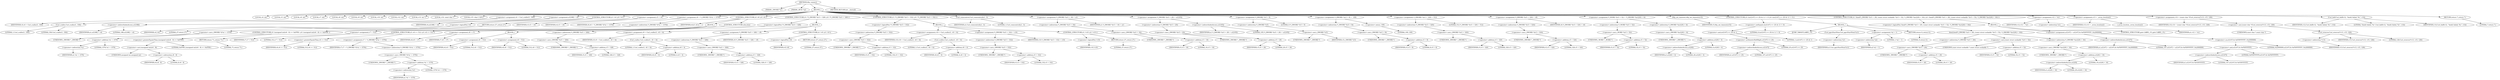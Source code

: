 digraph tftp_connect {  
"1000112" [label = "(METHOD,tftp_connect)" ]
"1000113" [label = "(PARAM,_DWORD *a1)" ]
"1000114" [label = "(PARAM,_BYTE *a2)" ]
"1000115" [label = "(BLOCK,,)" ]
"1000116" [label = "(LOCAL,v4: int)" ]
"1000117" [label = "(LOCAL,v5: int)" ]
"1000118" [label = "(LOCAL,v6: int)" ]
"1000119" [label = "(LOCAL,v7: int)" ]
"1000120" [label = "(LOCAL,v8: int)" ]
"1000121" [label = "(LOCAL,v9: int)" ]
"1000122" [label = "(LOCAL,v10: int)" ]
"1000123" [label = "(LOCAL,v12: int)" ]
"1000124" [label = "(LOCAL,v13: int *)" ]
"1000125" [label = "(LOCAL,v14: const char *)" ]
"1000126" [label = "(LOCAL,v15: char [ 128 ])" ]
"1000127" [label = "(<operator>.assignment,v4 = Curl_ccalloc(1, 336))" ]
"1000128" [label = "(IDENTIFIER,v4,v4 = Curl_ccalloc(1, 336))" ]
"1000129" [label = "(Curl_ccalloc,Curl_ccalloc(1, 336))" ]
"1000130" [label = "(LITERAL,1,Curl_ccalloc(1, 336))" ]
"1000131" [label = "(LITERAL,336,Curl_ccalloc(1, 336))" ]
"1000132" [label = "(<operator>.assignment,a1[188] = v4)" ]
"1000133" [label = "(<operator>.indirectIndexAccess,a1[188])" ]
"1000134" [label = "(IDENTIFIER,a1,a1[188] = v4)" ]
"1000135" [label = "(LITERAL,188,a1[188] = v4)" ]
"1000136" [label = "(IDENTIFIER,v4,a1[188] = v4)" ]
"1000137" [label = "(CONTROL_STRUCTURE,if ( !v4 ),if ( !v4 ))" ]
"1000138" [label = "(<operator>.logicalNot,!v4)" ]
"1000139" [label = "(IDENTIFIER,v4,!v4)" ]
"1000140" [label = "(RETURN,return 27;,return 27;)" ]
"1000141" [label = "(LITERAL,27,return 27;)" ]
"1000142" [label = "(<operator>.assignment,v5 = v4)" ]
"1000143" [label = "(IDENTIFIER,v5,v5 = v4)" ]
"1000144" [label = "(IDENTIFIER,v4,v5 = v4)" ]
"1000145" [label = "(<operator>.assignment,v6 = *(_DWORD *)(*a1 + 1576))" ]
"1000146" [label = "(IDENTIFIER,v6,v6 = *(_DWORD *)(*a1 + 1576))" ]
"1000147" [label = "(<operator>.indirection,*(_DWORD *)(*a1 + 1576))" ]
"1000148" [label = "(<operator>.cast,(_DWORD *)(*a1 + 1576))" ]
"1000149" [label = "(UNKNOWN,_DWORD *,_DWORD *)" ]
"1000150" [label = "(<operator>.addition,*a1 + 1576)" ]
"1000151" [label = "(<operator>.indirection,*a1)" ]
"1000152" [label = "(IDENTIFIER,a1,*a1 + 1576)" ]
"1000153" [label = "(LITERAL,1576,*a1 + 1576)" ]
"1000154" [label = "(CONTROL_STRUCTURE,if ( v6 ),if ( v6 ))" ]
"1000155" [label = "(IDENTIFIER,v6,if ( v6 ))" ]
"1000156" [label = "(BLOCK,,)" ]
"1000157" [label = "(CONTROL_STRUCTURE,if ( (unsigned int)(v6 - 8) >= 0xFFB1 ),if ( (unsigned int)(v6 - 8) >= 0xFFB1 ))" ]
"1000158" [label = "(<operator>.greaterEqualsThan,(unsigned int)(v6 - 8) >= 0xFFB1)" ]
"1000159" [label = "(<operator>.cast,(unsigned int)(v6 - 8))" ]
"1000160" [label = "(UNKNOWN,unsigned int,unsigned int)" ]
"1000161" [label = "(<operator>.subtraction,v6 - 8)" ]
"1000162" [label = "(IDENTIFIER,v6,v6 - 8)" ]
"1000163" [label = "(LITERAL,8,v6 - 8)" ]
"1000164" [label = "(LITERAL,0xFFB1,(unsigned int)(v6 - 8) >= 0xFFB1)" ]
"1000165" [label = "(RETURN,return 71;,return 71;)" ]
"1000166" [label = "(LITERAL,71,return 71;)" ]
"1000167" [label = "(<operator>.assignment,v7 = 512)" ]
"1000168" [label = "(IDENTIFIER,v7,v7 = 512)" ]
"1000169" [label = "(LITERAL,512,v7 = 512)" ]
"1000170" [label = "(CONTROL_STRUCTURE,if ( v6 >= 512 ),if ( v6 >= 512 ))" ]
"1000171" [label = "(<operator>.greaterEqualsThan,v6 >= 512)" ]
"1000172" [label = "(IDENTIFIER,v6,v6 >= 512)" ]
"1000173" [label = "(LITERAL,512,v6 >= 512)" ]
"1000174" [label = "(<operator>.assignment,v7 = *(_DWORD *)(*a1 + 1576))" ]
"1000175" [label = "(IDENTIFIER,v7,v7 = *(_DWORD *)(*a1 + 1576))" ]
"1000176" [label = "(<operator>.indirection,*(_DWORD *)(*a1 + 1576))" ]
"1000177" [label = "(<operator>.cast,(_DWORD *)(*a1 + 1576))" ]
"1000178" [label = "(UNKNOWN,_DWORD *,_DWORD *)" ]
"1000179" [label = "(<operator>.addition,*a1 + 1576)" ]
"1000180" [label = "(<operator>.indirection,*a1)" ]
"1000181" [label = "(IDENTIFIER,a1,*a1 + 1576)" ]
"1000182" [label = "(LITERAL,1576,*a1 + 1576)" ]
"1000183" [label = "(<operator>.assignment,v8 = v7)" ]
"1000184" [label = "(IDENTIFIER,v8,v8 = v7)" ]
"1000185" [label = "(IDENTIFIER,v7,v8 = v7)" ]
"1000186" [label = "(CONTROL_STRUCTURE,else,else)" ]
"1000187" [label = "(BLOCK,,)" ]
"1000188" [label = "(<operator>.assignment,v6 = 512)" ]
"1000189" [label = "(IDENTIFIER,v6,v6 = 512)" ]
"1000190" [label = "(LITERAL,512,v6 = 512)" ]
"1000191" [label = "(<operator>.assignment,v8 = 512)" ]
"1000192" [label = "(IDENTIFIER,v8,v8 = 512)" ]
"1000193" [label = "(LITERAL,512,v8 = 512)" ]
"1000194" [label = "(CONTROL_STRUCTURE,if ( !*(_DWORD *)(v5 + 328) ),if ( !*(_DWORD *)(v5 + 328) ))" ]
"1000195" [label = "(<operator>.logicalNot,!*(_DWORD *)(v5 + 328))" ]
"1000196" [label = "(<operator>.indirection,*(_DWORD *)(v5 + 328))" ]
"1000197" [label = "(<operator>.cast,(_DWORD *)(v5 + 328))" ]
"1000198" [label = "(UNKNOWN,_DWORD *,_DWORD *)" ]
"1000199" [label = "(<operator>.addition,v5 + 328)" ]
"1000200" [label = "(IDENTIFIER,v5,v5 + 328)" ]
"1000201" [label = "(LITERAL,328,v5 + 328)" ]
"1000202" [label = "(BLOCK,,)" ]
"1000203" [label = "(<operator>.assignment,v9 = Curl_ccalloc(1, v8 + 4))" ]
"1000204" [label = "(IDENTIFIER,v9,v9 = Curl_ccalloc(1, v8 + 4))" ]
"1000205" [label = "(Curl_ccalloc,Curl_ccalloc(1, v8 + 4))" ]
"1000206" [label = "(LITERAL,1,Curl_ccalloc(1, v8 + 4))" ]
"1000207" [label = "(<operator>.addition,v8 + 4)" ]
"1000208" [label = "(IDENTIFIER,v8,v8 + 4)" ]
"1000209" [label = "(LITERAL,4,v8 + 4)" ]
"1000210" [label = "(<operator>.assignment,*(_DWORD *)(v5 + 328) = v9)" ]
"1000211" [label = "(<operator>.indirection,*(_DWORD *)(v5 + 328))" ]
"1000212" [label = "(<operator>.cast,(_DWORD *)(v5 + 328))" ]
"1000213" [label = "(UNKNOWN,_DWORD *,_DWORD *)" ]
"1000214" [label = "(<operator>.addition,v5 + 328)" ]
"1000215" [label = "(IDENTIFIER,v5,v5 + 328)" ]
"1000216" [label = "(LITERAL,328,v5 + 328)" ]
"1000217" [label = "(IDENTIFIER,v9,*(_DWORD *)(v5 + 328) = v9)" ]
"1000218" [label = "(CONTROL_STRUCTURE,if ( !v9 ),if ( !v9 ))" ]
"1000219" [label = "(<operator>.logicalNot,!v9)" ]
"1000220" [label = "(IDENTIFIER,v9,!v9)" ]
"1000221" [label = "(RETURN,return 27;,return 27;)" ]
"1000222" [label = "(LITERAL,27,return 27;)" ]
"1000223" [label = "(CONTROL_STRUCTURE,if ( !*(_DWORD *)(v5 + 332) ),if ( !*(_DWORD *)(v5 + 332) ))" ]
"1000224" [label = "(<operator>.logicalNot,!*(_DWORD *)(v5 + 332))" ]
"1000225" [label = "(<operator>.indirection,*(_DWORD *)(v5 + 332))" ]
"1000226" [label = "(<operator>.cast,(_DWORD *)(v5 + 332))" ]
"1000227" [label = "(UNKNOWN,_DWORD *,_DWORD *)" ]
"1000228" [label = "(<operator>.addition,v5 + 332)" ]
"1000229" [label = "(IDENTIFIER,v5,v5 + 332)" ]
"1000230" [label = "(LITERAL,332,v5 + 332)" ]
"1000231" [label = "(BLOCK,,)" ]
"1000232" [label = "(<operator>.assignment,v10 = Curl_ccalloc(1, v8 + 4))" ]
"1000233" [label = "(IDENTIFIER,v10,v10 = Curl_ccalloc(1, v8 + 4))" ]
"1000234" [label = "(Curl_ccalloc,Curl_ccalloc(1, v8 + 4))" ]
"1000235" [label = "(LITERAL,1,Curl_ccalloc(1, v8 + 4))" ]
"1000236" [label = "(<operator>.addition,v8 + 4)" ]
"1000237" [label = "(IDENTIFIER,v8,v8 + 4)" ]
"1000238" [label = "(LITERAL,4,v8 + 4)" ]
"1000239" [label = "(<operator>.assignment,*(_DWORD *)(v5 + 332) = v10)" ]
"1000240" [label = "(<operator>.indirection,*(_DWORD *)(v5 + 332))" ]
"1000241" [label = "(<operator>.cast,(_DWORD *)(v5 + 332))" ]
"1000242" [label = "(UNKNOWN,_DWORD *,_DWORD *)" ]
"1000243" [label = "(<operator>.addition,v5 + 332)" ]
"1000244" [label = "(IDENTIFIER,v5,v5 + 332)" ]
"1000245" [label = "(LITERAL,332,v5 + 332)" ]
"1000246" [label = "(IDENTIFIER,v10,*(_DWORD *)(v5 + 332) = v10)" ]
"1000247" [label = "(CONTROL_STRUCTURE,if ( !v10 ),if ( !v10 ))" ]
"1000248" [label = "(<operator>.logicalNot,!v10)" ]
"1000249" [label = "(IDENTIFIER,v10,!v10)" ]
"1000250" [label = "(RETURN,return 27;,return 27;)" ]
"1000251" [label = "(LITERAL,27,return 27;)" ]
"1000252" [label = "(Curl_conncontrol,Curl_conncontrol(a1, 1))" ]
"1000253" [label = "(IDENTIFIER,a1,Curl_conncontrol(a1, 1))" ]
"1000254" [label = "(LITERAL,1,Curl_conncontrol(a1, 1))" ]
"1000255" [label = "(<operator>.assignment,*(_DWORD *)(v5 + 16) = a1)" ]
"1000256" [label = "(<operator>.indirection,*(_DWORD *)(v5 + 16))" ]
"1000257" [label = "(<operator>.cast,(_DWORD *)(v5 + 16))" ]
"1000258" [label = "(UNKNOWN,_DWORD *,_DWORD *)" ]
"1000259" [label = "(<operator>.addition,v5 + 16)" ]
"1000260" [label = "(IDENTIFIER,v5,v5 + 16)" ]
"1000261" [label = "(LITERAL,16,v5 + 16)" ]
"1000262" [label = "(IDENTIFIER,a1,*(_DWORD *)(v5 + 16) = a1)" ]
"1000263" [label = "(<operator>.assignment,*(_DWORD *)(v5 + 20) = a1[105])" ]
"1000264" [label = "(<operator>.indirection,*(_DWORD *)(v5 + 20))" ]
"1000265" [label = "(<operator>.cast,(_DWORD *)(v5 + 20))" ]
"1000266" [label = "(UNKNOWN,_DWORD *,_DWORD *)" ]
"1000267" [label = "(<operator>.addition,v5 + 20)" ]
"1000268" [label = "(IDENTIFIER,v5,v5 + 20)" ]
"1000269" [label = "(LITERAL,20,v5 + 20)" ]
"1000270" [label = "(<operator>.indirectIndexAccess,a1[105])" ]
"1000271" [label = "(IDENTIFIER,a1,*(_DWORD *)(v5 + 20) = a1[105])" ]
"1000272" [label = "(LITERAL,105,*(_DWORD *)(v5 + 20) = a1[105])" ]
"1000273" [label = "(<operator>.assignment,*(_DWORD *)v5 = 0)" ]
"1000274" [label = "(<operator>.indirection,*(_DWORD *)v5)" ]
"1000275" [label = "(<operator>.cast,(_DWORD *)v5)" ]
"1000276" [label = "(UNKNOWN,_DWORD *,_DWORD *)" ]
"1000277" [label = "(IDENTIFIER,v5,(_DWORD *)v5)" ]
"1000278" [label = "(LITERAL,0,*(_DWORD *)v5 = 0)" ]
"1000279" [label = "(<operator>.assignment,*(_DWORD *)(v5 + 8) = -100)" ]
"1000280" [label = "(<operator>.indirection,*(_DWORD *)(v5 + 8))" ]
"1000281" [label = "(<operator>.cast,(_DWORD *)(v5 + 8))" ]
"1000282" [label = "(UNKNOWN,_DWORD *,_DWORD *)" ]
"1000283" [label = "(<operator>.addition,v5 + 8)" ]
"1000284" [label = "(IDENTIFIER,v5,v5 + 8)" ]
"1000285" [label = "(LITERAL,8,v5 + 8)" ]
"1000286" [label = "(<operator>.minus,-100)" ]
"1000287" [label = "(LITERAL,100,-100)" ]
"1000288" [label = "(<operator>.assignment,*(_DWORD *)(v5 + 320) = 512)" ]
"1000289" [label = "(<operator>.indirection,*(_DWORD *)(v5 + 320))" ]
"1000290" [label = "(<operator>.cast,(_DWORD *)(v5 + 320))" ]
"1000291" [label = "(UNKNOWN,_DWORD *,_DWORD *)" ]
"1000292" [label = "(<operator>.addition,v5 + 320)" ]
"1000293" [label = "(IDENTIFIER,v5,v5 + 320)" ]
"1000294" [label = "(LITERAL,320,v5 + 320)" ]
"1000295" [label = "(LITERAL,512,*(_DWORD *)(v5 + 320) = 512)" ]
"1000296" [label = "(<operator>.assignment,*(_DWORD *)(v5 + 324) = v6)" ]
"1000297" [label = "(<operator>.indirection,*(_DWORD *)(v5 + 324))" ]
"1000298" [label = "(<operator>.cast,(_DWORD *)(v5 + 324))" ]
"1000299" [label = "(UNKNOWN,_DWORD *,_DWORD *)" ]
"1000300" [label = "(<operator>.addition,v5 + 324)" ]
"1000301" [label = "(IDENTIFIER,v5,v5 + 324)" ]
"1000302" [label = "(LITERAL,324,v5 + 324)" ]
"1000303" [label = "(IDENTIFIER,v6,*(_DWORD *)(v5 + 324) = v6)" ]
"1000304" [label = "(<operator>.assignment,*(_WORD *)(v5 + 52) = *(_DWORD *)(a1[20] + 4))" ]
"1000305" [label = "(<operator>.indirection,*(_WORD *)(v5 + 52))" ]
"1000306" [label = "(<operator>.cast,(_WORD *)(v5 + 52))" ]
"1000307" [label = "(UNKNOWN,_WORD *,_WORD *)" ]
"1000308" [label = "(<operator>.addition,v5 + 52)" ]
"1000309" [label = "(IDENTIFIER,v5,v5 + 52)" ]
"1000310" [label = "(LITERAL,52,v5 + 52)" ]
"1000311" [label = "(<operator>.indirection,*(_DWORD *)(a1[20] + 4))" ]
"1000312" [label = "(<operator>.cast,(_DWORD *)(a1[20] + 4))" ]
"1000313" [label = "(UNKNOWN,_DWORD *,_DWORD *)" ]
"1000314" [label = "(<operator>.addition,a1[20] + 4)" ]
"1000315" [label = "(<operator>.indirectIndexAccess,a1[20])" ]
"1000316" [label = "(IDENTIFIER,a1,a1[20] + 4)" ]
"1000317" [label = "(LITERAL,20,a1[20] + 4)" ]
"1000318" [label = "(LITERAL,4,a1[20] + 4)" ]
"1000319" [label = "(tftp_set_timeouts,tftp_set_timeouts(v5))" ]
"1000320" [label = "(IDENTIFIER,v5,tftp_set_timeouts(v5))" ]
"1000321" [label = "(CONTROL_STRUCTURE,if ( ((a1[147] >> 25) & 1) != 0 ),if ( ((a1[147] >> 25) & 1) != 0 ))" ]
"1000322" [label = "(<operator>.notEquals,((a1[147] >> 25) & 1) != 0)" ]
"1000323" [label = "(<operator>.and,(a1[147] >> 25) & 1)" ]
"1000324" [label = "(<operator>.arithmeticShiftRight,a1[147] >> 25)" ]
"1000325" [label = "(<operator>.indirectIndexAccess,a1[147])" ]
"1000326" [label = "(IDENTIFIER,a1,a1[147] >> 25)" ]
"1000327" [label = "(LITERAL,147,a1[147] >> 25)" ]
"1000328" [label = "(LITERAL,25,a1[147] >> 25)" ]
"1000329" [label = "(LITERAL,1,(a1[147] >> 25) & 1)" ]
"1000330" [label = "(LITERAL,0,((a1[147] >> 25) & 1) != 0)" ]
"1000331" [label = "(BLOCK,,)" ]
"1000332" [label = "(JUMP_TARGET,LABEL_15)" ]
"1000333" [label = "(Curl_pgrsStartNow,Curl_pgrsStartNow(*a1))" ]
"1000334" [label = "(<operator>.indirection,*a1)" ]
"1000335" [label = "(IDENTIFIER,a1,Curl_pgrsStartNow(*a1))" ]
"1000336" [label = "(<operator>.assignment,*a2 = 1)" ]
"1000337" [label = "(<operator>.indirection,*a2)" ]
"1000338" [label = "(IDENTIFIER,a2,*a2 = 1)" ]
"1000339" [label = "(LITERAL,1,*a2 = 1)" ]
"1000340" [label = "(RETURN,return 0;,return 0;)" ]
"1000341" [label = "(LITERAL,0,return 0;)" ]
"1000342" [label = "(CONTROL_STRUCTURE,if ( !bind(*(_DWORD *)(v5 + 20), (const struct sockaddr *)(v5 + 52), *(_DWORD *)(a1[20] + 16)) ),if ( !bind(*(_DWORD *)(v5 + 20), (const struct sockaddr *)(v5 + 52), *(_DWORD *)(a1[20] + 16)) ))" ]
"1000343" [label = "(<operator>.logicalNot,!bind(*(_DWORD *)(v5 + 20), (const struct sockaddr *)(v5 + 52), *(_DWORD *)(a1[20] + 16)))" ]
"1000344" [label = "(bind,bind(*(_DWORD *)(v5 + 20), (const struct sockaddr *)(v5 + 52), *(_DWORD *)(a1[20] + 16)))" ]
"1000345" [label = "(<operator>.indirection,*(_DWORD *)(v5 + 20))" ]
"1000346" [label = "(<operator>.cast,(_DWORD *)(v5 + 20))" ]
"1000347" [label = "(UNKNOWN,_DWORD *,_DWORD *)" ]
"1000348" [label = "(<operator>.addition,v5 + 20)" ]
"1000349" [label = "(IDENTIFIER,v5,v5 + 20)" ]
"1000350" [label = "(LITERAL,20,v5 + 20)" ]
"1000351" [label = "(<operator>.cast,(const struct sockaddr *)(v5 + 52))" ]
"1000352" [label = "(UNKNOWN,const struct sockaddr *,const struct sockaddr *)" ]
"1000353" [label = "(<operator>.addition,v5 + 52)" ]
"1000354" [label = "(IDENTIFIER,v5,v5 + 52)" ]
"1000355" [label = "(LITERAL,52,v5 + 52)" ]
"1000356" [label = "(<operator>.indirection,*(_DWORD *)(a1[20] + 16))" ]
"1000357" [label = "(<operator>.cast,(_DWORD *)(a1[20] + 16))" ]
"1000358" [label = "(UNKNOWN,_DWORD *,_DWORD *)" ]
"1000359" [label = "(<operator>.addition,a1[20] + 16)" ]
"1000360" [label = "(<operator>.indirectIndexAccess,a1[20])" ]
"1000361" [label = "(IDENTIFIER,a1,a1[20] + 16)" ]
"1000362" [label = "(LITERAL,20,a1[20] + 16)" ]
"1000363" [label = "(LITERAL,16,a1[20] + 16)" ]
"1000364" [label = "(BLOCK,,)" ]
"1000365" [label = "(<operator>.assignment,a1[147] = a1[147] & 0xFDFFFFFF | 0x2000000)" ]
"1000366" [label = "(<operator>.indirectIndexAccess,a1[147])" ]
"1000367" [label = "(IDENTIFIER,a1,a1[147] = a1[147] & 0xFDFFFFFF | 0x2000000)" ]
"1000368" [label = "(LITERAL,147,a1[147] = a1[147] & 0xFDFFFFFF | 0x2000000)" ]
"1000369" [label = "(<operator>.or,a1[147] & 0xFDFFFFFF | 0x2000000)" ]
"1000370" [label = "(<operator>.and,a1[147] & 0xFDFFFFFF)" ]
"1000371" [label = "(<operator>.indirectIndexAccess,a1[147])" ]
"1000372" [label = "(IDENTIFIER,a1,a1[147] & 0xFDFFFFFF)" ]
"1000373" [label = "(LITERAL,147,a1[147] & 0xFDFFFFFF)" ]
"1000374" [label = "(LITERAL,0xFDFFFFFF,a1[147] & 0xFDFFFFFF)" ]
"1000375" [label = "(LITERAL,0x2000000,a1[147] & 0xFDFFFFFF | 0x2000000)" ]
"1000376" [label = "(CONTROL_STRUCTURE,goto LABEL_15;,goto LABEL_15;)" ]
"1000377" [label = "(<operator>.assignment,v12 = *a1)" ]
"1000378" [label = "(IDENTIFIER,v12,v12 = *a1)" ]
"1000379" [label = "(<operator>.indirection,*a1)" ]
"1000380" [label = "(IDENTIFIER,a1,v12 = *a1)" ]
"1000381" [label = "(<operator>.assignment,v13 = _errno_location())" ]
"1000382" [label = "(IDENTIFIER,v13,v13 = _errno_location())" ]
"1000383" [label = "(_errno_location,_errno_location())" ]
"1000384" [label = "(<operator>.assignment,v14 = (const char *)Curl_strerror(*v13, v15, 128))" ]
"1000385" [label = "(IDENTIFIER,v14,v14 = (const char *)Curl_strerror(*v13, v15, 128))" ]
"1000386" [label = "(<operator>.cast,(const char *)Curl_strerror(*v13, v15, 128))" ]
"1000387" [label = "(UNKNOWN,const char *,const char *)" ]
"1000388" [label = "(Curl_strerror,Curl_strerror(*v13, v15, 128))" ]
"1000389" [label = "(<operator>.indirection,*v13)" ]
"1000390" [label = "(IDENTIFIER,v13,Curl_strerror(*v13, v15, 128))" ]
"1000391" [label = "(IDENTIFIER,v15,Curl_strerror(*v13, v15, 128))" ]
"1000392" [label = "(LITERAL,128,Curl_strerror(*v13, v15, 128))" ]
"1000393" [label = "(Curl_failf,Curl_failf(v12, \"bind() failed; %s\", v14))" ]
"1000394" [label = "(IDENTIFIER,v12,Curl_failf(v12, \"bind() failed; %s\", v14))" ]
"1000395" [label = "(LITERAL,\"bind() failed; %s\",Curl_failf(v12, \"bind() failed; %s\", v14))" ]
"1000396" [label = "(IDENTIFIER,v14,Curl_failf(v12, \"bind() failed; %s\", v14))" ]
"1000397" [label = "(RETURN,return 7;,return 7;)" ]
"1000398" [label = "(LITERAL,7,return 7;)" ]
"1000399" [label = "(METHOD_RETURN,int __fastcall)" ]
  "1000112" -> "1000113" 
  "1000112" -> "1000114" 
  "1000112" -> "1000115" 
  "1000112" -> "1000399" 
  "1000115" -> "1000116" 
  "1000115" -> "1000117" 
  "1000115" -> "1000118" 
  "1000115" -> "1000119" 
  "1000115" -> "1000120" 
  "1000115" -> "1000121" 
  "1000115" -> "1000122" 
  "1000115" -> "1000123" 
  "1000115" -> "1000124" 
  "1000115" -> "1000125" 
  "1000115" -> "1000126" 
  "1000115" -> "1000127" 
  "1000115" -> "1000132" 
  "1000115" -> "1000137" 
  "1000115" -> "1000142" 
  "1000115" -> "1000145" 
  "1000115" -> "1000154" 
  "1000115" -> "1000194" 
  "1000115" -> "1000223" 
  "1000115" -> "1000252" 
  "1000115" -> "1000255" 
  "1000115" -> "1000263" 
  "1000115" -> "1000273" 
  "1000115" -> "1000279" 
  "1000115" -> "1000288" 
  "1000115" -> "1000296" 
  "1000115" -> "1000304" 
  "1000115" -> "1000319" 
  "1000115" -> "1000321" 
  "1000115" -> "1000342" 
  "1000115" -> "1000377" 
  "1000115" -> "1000381" 
  "1000115" -> "1000384" 
  "1000115" -> "1000393" 
  "1000115" -> "1000397" 
  "1000127" -> "1000128" 
  "1000127" -> "1000129" 
  "1000129" -> "1000130" 
  "1000129" -> "1000131" 
  "1000132" -> "1000133" 
  "1000132" -> "1000136" 
  "1000133" -> "1000134" 
  "1000133" -> "1000135" 
  "1000137" -> "1000138" 
  "1000137" -> "1000140" 
  "1000138" -> "1000139" 
  "1000140" -> "1000141" 
  "1000142" -> "1000143" 
  "1000142" -> "1000144" 
  "1000145" -> "1000146" 
  "1000145" -> "1000147" 
  "1000147" -> "1000148" 
  "1000148" -> "1000149" 
  "1000148" -> "1000150" 
  "1000150" -> "1000151" 
  "1000150" -> "1000153" 
  "1000151" -> "1000152" 
  "1000154" -> "1000155" 
  "1000154" -> "1000156" 
  "1000154" -> "1000186" 
  "1000156" -> "1000157" 
  "1000156" -> "1000167" 
  "1000156" -> "1000170" 
  "1000156" -> "1000183" 
  "1000157" -> "1000158" 
  "1000157" -> "1000165" 
  "1000158" -> "1000159" 
  "1000158" -> "1000164" 
  "1000159" -> "1000160" 
  "1000159" -> "1000161" 
  "1000161" -> "1000162" 
  "1000161" -> "1000163" 
  "1000165" -> "1000166" 
  "1000167" -> "1000168" 
  "1000167" -> "1000169" 
  "1000170" -> "1000171" 
  "1000170" -> "1000174" 
  "1000171" -> "1000172" 
  "1000171" -> "1000173" 
  "1000174" -> "1000175" 
  "1000174" -> "1000176" 
  "1000176" -> "1000177" 
  "1000177" -> "1000178" 
  "1000177" -> "1000179" 
  "1000179" -> "1000180" 
  "1000179" -> "1000182" 
  "1000180" -> "1000181" 
  "1000183" -> "1000184" 
  "1000183" -> "1000185" 
  "1000186" -> "1000187" 
  "1000187" -> "1000188" 
  "1000187" -> "1000191" 
  "1000188" -> "1000189" 
  "1000188" -> "1000190" 
  "1000191" -> "1000192" 
  "1000191" -> "1000193" 
  "1000194" -> "1000195" 
  "1000194" -> "1000202" 
  "1000195" -> "1000196" 
  "1000196" -> "1000197" 
  "1000197" -> "1000198" 
  "1000197" -> "1000199" 
  "1000199" -> "1000200" 
  "1000199" -> "1000201" 
  "1000202" -> "1000203" 
  "1000202" -> "1000210" 
  "1000202" -> "1000218" 
  "1000203" -> "1000204" 
  "1000203" -> "1000205" 
  "1000205" -> "1000206" 
  "1000205" -> "1000207" 
  "1000207" -> "1000208" 
  "1000207" -> "1000209" 
  "1000210" -> "1000211" 
  "1000210" -> "1000217" 
  "1000211" -> "1000212" 
  "1000212" -> "1000213" 
  "1000212" -> "1000214" 
  "1000214" -> "1000215" 
  "1000214" -> "1000216" 
  "1000218" -> "1000219" 
  "1000218" -> "1000221" 
  "1000219" -> "1000220" 
  "1000221" -> "1000222" 
  "1000223" -> "1000224" 
  "1000223" -> "1000231" 
  "1000224" -> "1000225" 
  "1000225" -> "1000226" 
  "1000226" -> "1000227" 
  "1000226" -> "1000228" 
  "1000228" -> "1000229" 
  "1000228" -> "1000230" 
  "1000231" -> "1000232" 
  "1000231" -> "1000239" 
  "1000231" -> "1000247" 
  "1000232" -> "1000233" 
  "1000232" -> "1000234" 
  "1000234" -> "1000235" 
  "1000234" -> "1000236" 
  "1000236" -> "1000237" 
  "1000236" -> "1000238" 
  "1000239" -> "1000240" 
  "1000239" -> "1000246" 
  "1000240" -> "1000241" 
  "1000241" -> "1000242" 
  "1000241" -> "1000243" 
  "1000243" -> "1000244" 
  "1000243" -> "1000245" 
  "1000247" -> "1000248" 
  "1000247" -> "1000250" 
  "1000248" -> "1000249" 
  "1000250" -> "1000251" 
  "1000252" -> "1000253" 
  "1000252" -> "1000254" 
  "1000255" -> "1000256" 
  "1000255" -> "1000262" 
  "1000256" -> "1000257" 
  "1000257" -> "1000258" 
  "1000257" -> "1000259" 
  "1000259" -> "1000260" 
  "1000259" -> "1000261" 
  "1000263" -> "1000264" 
  "1000263" -> "1000270" 
  "1000264" -> "1000265" 
  "1000265" -> "1000266" 
  "1000265" -> "1000267" 
  "1000267" -> "1000268" 
  "1000267" -> "1000269" 
  "1000270" -> "1000271" 
  "1000270" -> "1000272" 
  "1000273" -> "1000274" 
  "1000273" -> "1000278" 
  "1000274" -> "1000275" 
  "1000275" -> "1000276" 
  "1000275" -> "1000277" 
  "1000279" -> "1000280" 
  "1000279" -> "1000286" 
  "1000280" -> "1000281" 
  "1000281" -> "1000282" 
  "1000281" -> "1000283" 
  "1000283" -> "1000284" 
  "1000283" -> "1000285" 
  "1000286" -> "1000287" 
  "1000288" -> "1000289" 
  "1000288" -> "1000295" 
  "1000289" -> "1000290" 
  "1000290" -> "1000291" 
  "1000290" -> "1000292" 
  "1000292" -> "1000293" 
  "1000292" -> "1000294" 
  "1000296" -> "1000297" 
  "1000296" -> "1000303" 
  "1000297" -> "1000298" 
  "1000298" -> "1000299" 
  "1000298" -> "1000300" 
  "1000300" -> "1000301" 
  "1000300" -> "1000302" 
  "1000304" -> "1000305" 
  "1000304" -> "1000311" 
  "1000305" -> "1000306" 
  "1000306" -> "1000307" 
  "1000306" -> "1000308" 
  "1000308" -> "1000309" 
  "1000308" -> "1000310" 
  "1000311" -> "1000312" 
  "1000312" -> "1000313" 
  "1000312" -> "1000314" 
  "1000314" -> "1000315" 
  "1000314" -> "1000318" 
  "1000315" -> "1000316" 
  "1000315" -> "1000317" 
  "1000319" -> "1000320" 
  "1000321" -> "1000322" 
  "1000321" -> "1000331" 
  "1000322" -> "1000323" 
  "1000322" -> "1000330" 
  "1000323" -> "1000324" 
  "1000323" -> "1000329" 
  "1000324" -> "1000325" 
  "1000324" -> "1000328" 
  "1000325" -> "1000326" 
  "1000325" -> "1000327" 
  "1000331" -> "1000332" 
  "1000331" -> "1000333" 
  "1000331" -> "1000336" 
  "1000331" -> "1000340" 
  "1000333" -> "1000334" 
  "1000334" -> "1000335" 
  "1000336" -> "1000337" 
  "1000336" -> "1000339" 
  "1000337" -> "1000338" 
  "1000340" -> "1000341" 
  "1000342" -> "1000343" 
  "1000342" -> "1000364" 
  "1000343" -> "1000344" 
  "1000344" -> "1000345" 
  "1000344" -> "1000351" 
  "1000344" -> "1000356" 
  "1000345" -> "1000346" 
  "1000346" -> "1000347" 
  "1000346" -> "1000348" 
  "1000348" -> "1000349" 
  "1000348" -> "1000350" 
  "1000351" -> "1000352" 
  "1000351" -> "1000353" 
  "1000353" -> "1000354" 
  "1000353" -> "1000355" 
  "1000356" -> "1000357" 
  "1000357" -> "1000358" 
  "1000357" -> "1000359" 
  "1000359" -> "1000360" 
  "1000359" -> "1000363" 
  "1000360" -> "1000361" 
  "1000360" -> "1000362" 
  "1000364" -> "1000365" 
  "1000364" -> "1000376" 
  "1000365" -> "1000366" 
  "1000365" -> "1000369" 
  "1000366" -> "1000367" 
  "1000366" -> "1000368" 
  "1000369" -> "1000370" 
  "1000369" -> "1000375" 
  "1000370" -> "1000371" 
  "1000370" -> "1000374" 
  "1000371" -> "1000372" 
  "1000371" -> "1000373" 
  "1000377" -> "1000378" 
  "1000377" -> "1000379" 
  "1000379" -> "1000380" 
  "1000381" -> "1000382" 
  "1000381" -> "1000383" 
  "1000384" -> "1000385" 
  "1000384" -> "1000386" 
  "1000386" -> "1000387" 
  "1000386" -> "1000388" 
  "1000388" -> "1000389" 
  "1000388" -> "1000391" 
  "1000388" -> "1000392" 
  "1000389" -> "1000390" 
  "1000393" -> "1000394" 
  "1000393" -> "1000395" 
  "1000393" -> "1000396" 
  "1000397" -> "1000398" 
}
